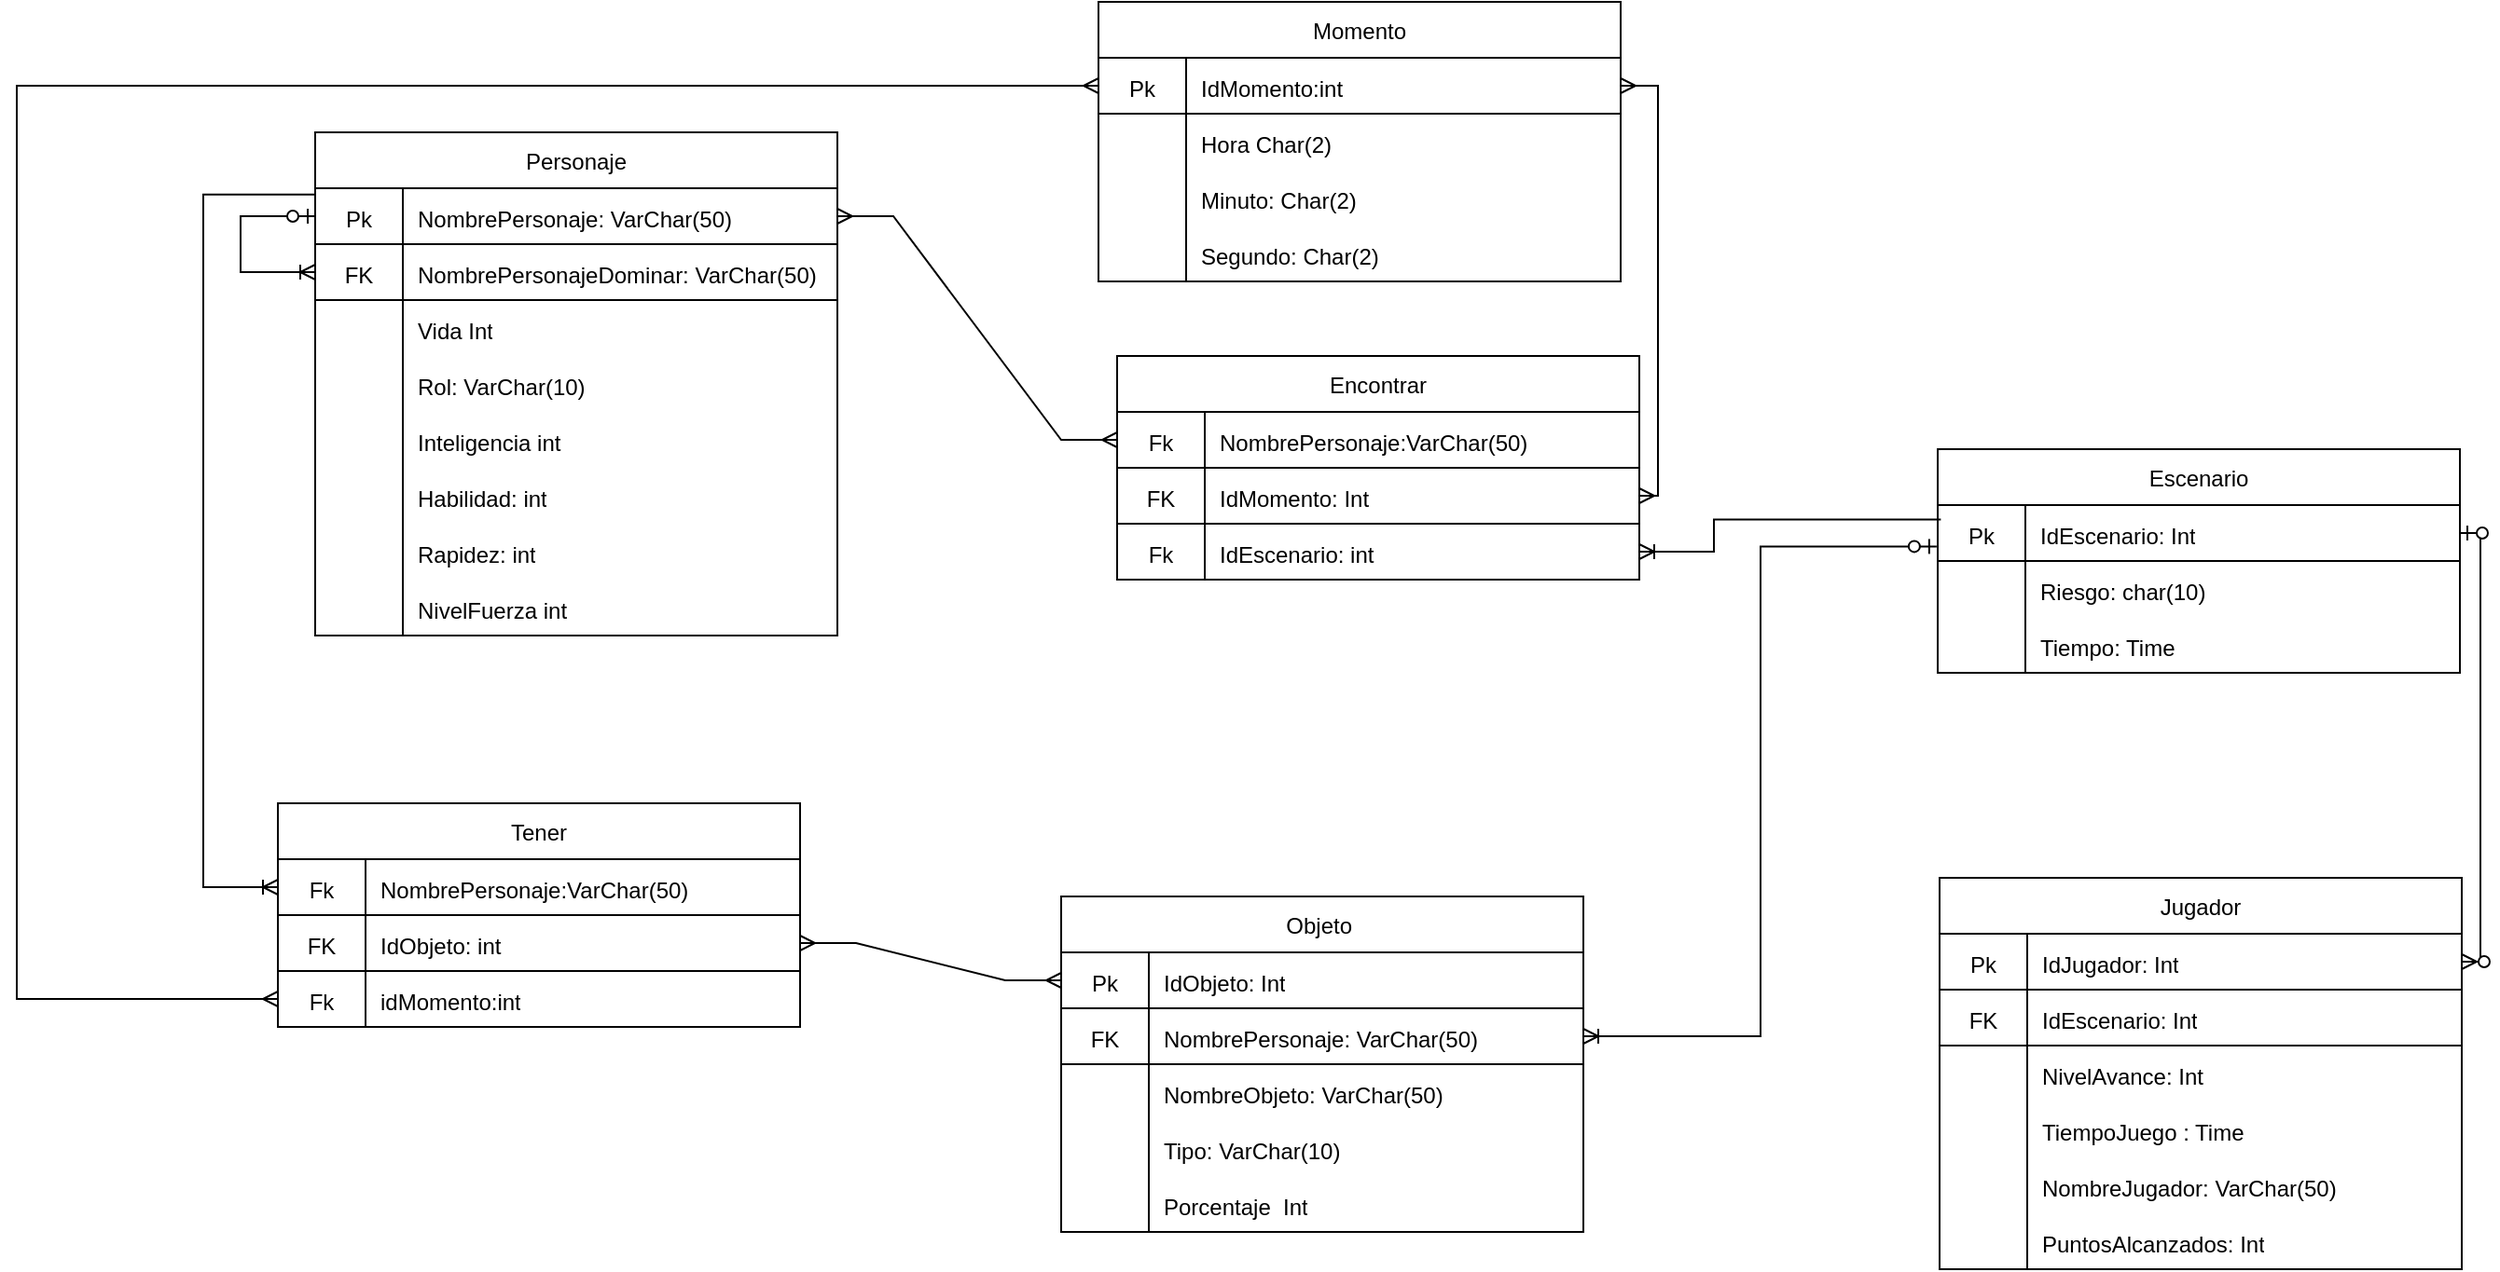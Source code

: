 <mxfile version="26.1.3">
  <diagram id="C5RBs43oDa-KdzZeNtuy" name="Page-1">
    <mxGraphModel grid="1" page="1" gridSize="10" guides="1" tooltips="1" connect="1" arrows="1" fold="1" pageScale="1" pageWidth="827" pageHeight="1169" math="0" shadow="0">
      <root>
        <mxCell id="WIyWlLk6GJQsqaUBKTNV-0" />
        <mxCell id="WIyWlLk6GJQsqaUBKTNV-1" parent="WIyWlLk6GJQsqaUBKTNV-0" />
        <mxCell id="-O74YRh2jrMw9YTMgt33-3" value="Personaje" style="shape=table;startSize=30;container=1;collapsible=0;childLayout=tableLayout;fixedRows=1;rowLines=0;fontStyle=0;strokeColor=default;fontSize=12;" vertex="1" parent="WIyWlLk6GJQsqaUBKTNV-1">
          <mxGeometry x="50" y="10" width="280" height="270" as="geometry" />
        </mxCell>
        <mxCell id="-O74YRh2jrMw9YTMgt33-4" value="" style="shape=tableRow;horizontal=0;startSize=0;swimlaneHead=0;swimlaneBody=0;top=0;left=0;bottom=0;right=0;collapsible=0;dropTarget=0;fillColor=none;points=[[0,0.5],[1,0.5]];portConstraint=eastwest;strokeColor=inherit;fontSize=16;" vertex="1" parent="-O74YRh2jrMw9YTMgt33-3">
          <mxGeometry y="30" width="280" height="30" as="geometry" />
        </mxCell>
        <mxCell id="-O74YRh2jrMw9YTMgt33-5" value="&lt;font style=&quot;font-size: 12px;&quot;&gt;Pk&lt;/font&gt;" style="shape=partialRectangle;html=1;whiteSpace=wrap;connectable=0;fillColor=none;top=0;left=0;bottom=1;right=0;overflow=hidden;pointerEvents=1;strokeColor=inherit;fontSize=16;" vertex="1" parent="-O74YRh2jrMw9YTMgt33-4">
          <mxGeometry width="47" height="30" as="geometry">
            <mxRectangle width="47" height="30" as="alternateBounds" />
          </mxGeometry>
        </mxCell>
        <mxCell id="-O74YRh2jrMw9YTMgt33-6" value="&lt;font style=&quot;font-size: 12px;&quot;&gt;NombrePersonaje: VarChar(50)&lt;/font&gt;" style="shape=partialRectangle;html=1;whiteSpace=wrap;connectable=0;fillColor=none;top=0;left=0;bottom=1;right=0;align=left;spacingLeft=6;overflow=hidden;strokeColor=inherit;fontSize=16;" vertex="1" parent="-O74YRh2jrMw9YTMgt33-4">
          <mxGeometry x="47" width="233" height="30" as="geometry">
            <mxRectangle width="233" height="30" as="alternateBounds" />
          </mxGeometry>
        </mxCell>
        <mxCell id="-O74YRh2jrMw9YTMgt33-31" style="shape=tableRow;horizontal=0;startSize=0;swimlaneHead=0;swimlaneBody=0;top=0;left=0;bottom=0;right=0;collapsible=0;dropTarget=0;fillColor=none;points=[[0,0.5],[1,0.5]];portConstraint=eastwest;strokeColor=inherit;fontSize=16;" vertex="1" parent="-O74YRh2jrMw9YTMgt33-3">
          <mxGeometry y="60" width="280" height="30" as="geometry" />
        </mxCell>
        <mxCell id="-O74YRh2jrMw9YTMgt33-32" value="&lt;div style=&quot;text-align: left;&quot;&gt;&lt;span style=&quot;background-color: transparent; font-size: 12px;&quot;&gt;FK&lt;/span&gt;&lt;/div&gt;" style="shape=partialRectangle;html=1;whiteSpace=wrap;connectable=0;fillColor=none;top=0;left=0;bottom=1;right=0;overflow=hidden;pointerEvents=1;strokeColor=inherit;fontSize=16;" vertex="1" parent="-O74YRh2jrMw9YTMgt33-31">
          <mxGeometry width="47" height="30" as="geometry">
            <mxRectangle width="47" height="30" as="alternateBounds" />
          </mxGeometry>
        </mxCell>
        <mxCell id="-O74YRh2jrMw9YTMgt33-33" value="&lt;span style=&quot;font-size: 12px;&quot;&gt;NombrePersonajeDominar: VarChar(50)&lt;/span&gt;" style="shape=partialRectangle;html=1;whiteSpace=wrap;connectable=0;fillColor=none;top=0;left=0;bottom=1;right=0;align=left;spacingLeft=6;overflow=hidden;strokeColor=inherit;fontSize=16;" vertex="1" parent="-O74YRh2jrMw9YTMgt33-31">
          <mxGeometry x="47" width="233" height="30" as="geometry">
            <mxRectangle width="233" height="30" as="alternateBounds" />
          </mxGeometry>
        </mxCell>
        <mxCell id="-O74YRh2jrMw9YTMgt33-10" value="" style="shape=tableRow;horizontal=0;startSize=0;swimlaneHead=0;swimlaneBody=0;top=0;left=0;bottom=0;right=0;collapsible=0;dropTarget=0;fillColor=none;points=[[0,0.5],[1,0.5]];portConstraint=eastwest;strokeColor=inherit;fontSize=16;" vertex="1" parent="-O74YRh2jrMw9YTMgt33-3">
          <mxGeometry y="90" width="280" height="30" as="geometry" />
        </mxCell>
        <mxCell id="-O74YRh2jrMw9YTMgt33-11" value="" style="shape=partialRectangle;html=1;whiteSpace=wrap;connectable=0;fillColor=none;top=0;left=0;bottom=0;right=0;overflow=hidden;strokeColor=inherit;fontSize=16;" vertex="1" parent="-O74YRh2jrMw9YTMgt33-10">
          <mxGeometry width="47" height="30" as="geometry">
            <mxRectangle width="47" height="30" as="alternateBounds" />
          </mxGeometry>
        </mxCell>
        <mxCell id="-O74YRh2jrMw9YTMgt33-12" value="&lt;span style=&quot;font-size: 12px;&quot;&gt;Vida Int&lt;/span&gt;" style="shape=partialRectangle;html=1;whiteSpace=wrap;connectable=0;fillColor=none;top=0;left=0;bottom=0;right=0;align=left;spacingLeft=6;overflow=hidden;strokeColor=inherit;fontSize=16;" vertex="1" parent="-O74YRh2jrMw9YTMgt33-10">
          <mxGeometry x="47" width="233" height="30" as="geometry">
            <mxRectangle width="233" height="30" as="alternateBounds" />
          </mxGeometry>
        </mxCell>
        <mxCell id="-O74YRh2jrMw9YTMgt33-13" style="shape=tableRow;horizontal=0;startSize=0;swimlaneHead=0;swimlaneBody=0;top=0;left=0;bottom=0;right=0;collapsible=0;dropTarget=0;fillColor=none;points=[[0,0.5],[1,0.5]];portConstraint=eastwest;strokeColor=inherit;fontSize=16;" vertex="1" parent="-O74YRh2jrMw9YTMgt33-3">
          <mxGeometry y="120" width="280" height="30" as="geometry" />
        </mxCell>
        <mxCell id="-O74YRh2jrMw9YTMgt33-14" style="shape=partialRectangle;html=1;whiteSpace=wrap;connectable=0;fillColor=none;top=0;left=0;bottom=0;right=0;overflow=hidden;strokeColor=inherit;fontSize=16;" vertex="1" parent="-O74YRh2jrMw9YTMgt33-13">
          <mxGeometry width="47" height="30" as="geometry">
            <mxRectangle width="47" height="30" as="alternateBounds" />
          </mxGeometry>
        </mxCell>
        <mxCell id="-O74YRh2jrMw9YTMgt33-15" value="&lt;span style=&quot;font-size: 12px;&quot;&gt;Rol: VarChar(10)&lt;/span&gt;" style="shape=partialRectangle;html=1;whiteSpace=wrap;connectable=0;fillColor=none;top=0;left=0;bottom=0;right=0;align=left;spacingLeft=6;overflow=hidden;strokeColor=inherit;fontSize=16;" vertex="1" parent="-O74YRh2jrMw9YTMgt33-13">
          <mxGeometry x="47" width="233" height="30" as="geometry">
            <mxRectangle width="233" height="30" as="alternateBounds" />
          </mxGeometry>
        </mxCell>
        <mxCell id="-O74YRh2jrMw9YTMgt33-16" style="shape=tableRow;horizontal=0;startSize=0;swimlaneHead=0;swimlaneBody=0;top=0;left=0;bottom=0;right=0;collapsible=0;dropTarget=0;fillColor=none;points=[[0,0.5],[1,0.5]];portConstraint=eastwest;strokeColor=inherit;fontSize=16;" vertex="1" parent="-O74YRh2jrMw9YTMgt33-3">
          <mxGeometry y="150" width="280" height="30" as="geometry" />
        </mxCell>
        <mxCell id="-O74YRh2jrMw9YTMgt33-17" style="shape=partialRectangle;html=1;whiteSpace=wrap;connectable=0;fillColor=none;top=0;left=0;bottom=0;right=0;overflow=hidden;strokeColor=inherit;fontSize=16;" vertex="1" parent="-O74YRh2jrMw9YTMgt33-16">
          <mxGeometry width="47" height="30" as="geometry">
            <mxRectangle width="47" height="30" as="alternateBounds" />
          </mxGeometry>
        </mxCell>
        <mxCell id="-O74YRh2jrMw9YTMgt33-18" value="&lt;span style=&quot;font-size: 12px;&quot;&gt;Inteligencia int&lt;/span&gt;" style="shape=partialRectangle;html=1;whiteSpace=wrap;connectable=0;fillColor=none;top=0;left=0;bottom=0;right=0;align=left;spacingLeft=6;overflow=hidden;strokeColor=inherit;fontSize=16;" vertex="1" parent="-O74YRh2jrMw9YTMgt33-16">
          <mxGeometry x="47" width="233" height="30" as="geometry">
            <mxRectangle width="233" height="30" as="alternateBounds" />
          </mxGeometry>
        </mxCell>
        <mxCell id="-O74YRh2jrMw9YTMgt33-19" style="shape=tableRow;horizontal=0;startSize=0;swimlaneHead=0;swimlaneBody=0;top=0;left=0;bottom=0;right=0;collapsible=0;dropTarget=0;fillColor=none;points=[[0,0.5],[1,0.5]];portConstraint=eastwest;strokeColor=inherit;fontSize=16;" vertex="1" parent="-O74YRh2jrMw9YTMgt33-3">
          <mxGeometry y="180" width="280" height="30" as="geometry" />
        </mxCell>
        <mxCell id="-O74YRh2jrMw9YTMgt33-20" style="shape=partialRectangle;html=1;whiteSpace=wrap;connectable=0;fillColor=none;top=0;left=0;bottom=0;right=0;overflow=hidden;strokeColor=inherit;fontSize=16;" vertex="1" parent="-O74YRh2jrMw9YTMgt33-19">
          <mxGeometry width="47" height="30" as="geometry">
            <mxRectangle width="47" height="30" as="alternateBounds" />
          </mxGeometry>
        </mxCell>
        <mxCell id="-O74YRh2jrMw9YTMgt33-21" value="&lt;span style=&quot;font-size: 12px;&quot;&gt;Habilidad: int&lt;/span&gt;" style="shape=partialRectangle;html=1;whiteSpace=wrap;connectable=0;fillColor=none;top=0;left=0;bottom=0;right=0;align=left;spacingLeft=6;overflow=hidden;strokeColor=inherit;fontSize=16;" vertex="1" parent="-O74YRh2jrMw9YTMgt33-19">
          <mxGeometry x="47" width="233" height="30" as="geometry">
            <mxRectangle width="233" height="30" as="alternateBounds" />
          </mxGeometry>
        </mxCell>
        <mxCell id="-O74YRh2jrMw9YTMgt33-22" style="shape=tableRow;horizontal=0;startSize=0;swimlaneHead=0;swimlaneBody=0;top=0;left=0;bottom=0;right=0;collapsible=0;dropTarget=0;fillColor=none;points=[[0,0.5],[1,0.5]];portConstraint=eastwest;strokeColor=inherit;fontSize=16;" vertex="1" parent="-O74YRh2jrMw9YTMgt33-3">
          <mxGeometry y="210" width="280" height="30" as="geometry" />
        </mxCell>
        <mxCell id="-O74YRh2jrMw9YTMgt33-23" style="shape=partialRectangle;html=1;whiteSpace=wrap;connectable=0;fillColor=none;top=0;left=0;bottom=0;right=0;overflow=hidden;strokeColor=inherit;fontSize=16;" vertex="1" parent="-O74YRh2jrMw9YTMgt33-22">
          <mxGeometry width="47" height="30" as="geometry">
            <mxRectangle width="47" height="30" as="alternateBounds" />
          </mxGeometry>
        </mxCell>
        <mxCell id="-O74YRh2jrMw9YTMgt33-24" value="&lt;span style=&quot;font-size: 12px;&quot;&gt;Rapidez: int&lt;/span&gt;" style="shape=partialRectangle;html=1;whiteSpace=wrap;connectable=0;fillColor=none;top=0;left=0;bottom=0;right=0;align=left;spacingLeft=6;overflow=hidden;strokeColor=inherit;fontSize=16;" vertex="1" parent="-O74YRh2jrMw9YTMgt33-22">
          <mxGeometry x="47" width="233" height="30" as="geometry">
            <mxRectangle width="233" height="30" as="alternateBounds" />
          </mxGeometry>
        </mxCell>
        <mxCell id="-O74YRh2jrMw9YTMgt33-28" style="shape=tableRow;horizontal=0;startSize=0;swimlaneHead=0;swimlaneBody=0;top=0;left=0;bottom=0;right=0;collapsible=0;dropTarget=0;fillColor=none;points=[[0,0.5],[1,0.5]];portConstraint=eastwest;strokeColor=inherit;fontSize=16;" vertex="1" parent="-O74YRh2jrMw9YTMgt33-3">
          <mxGeometry y="240" width="280" height="30" as="geometry" />
        </mxCell>
        <mxCell id="-O74YRh2jrMw9YTMgt33-29" style="shape=partialRectangle;html=1;whiteSpace=wrap;connectable=0;fillColor=none;top=0;left=0;bottom=0;right=0;overflow=hidden;strokeColor=inherit;fontSize=16;" vertex="1" parent="-O74YRh2jrMw9YTMgt33-28">
          <mxGeometry width="47" height="30" as="geometry">
            <mxRectangle width="47" height="30" as="alternateBounds" />
          </mxGeometry>
        </mxCell>
        <mxCell id="-O74YRh2jrMw9YTMgt33-30" value="&lt;span style=&quot;font-size: 12px;&quot;&gt;NivelFuerza int&lt;/span&gt;" style="shape=partialRectangle;html=1;whiteSpace=wrap;connectable=0;fillColor=none;top=0;left=0;bottom=0;right=0;align=left;spacingLeft=6;overflow=hidden;strokeColor=inherit;fontSize=16;" vertex="1" parent="-O74YRh2jrMw9YTMgt33-28">
          <mxGeometry x="47" width="233" height="30" as="geometry">
            <mxRectangle width="233" height="30" as="alternateBounds" />
          </mxGeometry>
        </mxCell>
        <mxCell id="-O74YRh2jrMw9YTMgt33-136" value="" style="fontSize=12;html=1;endArrow=ERoneToMany;startArrow=ERzeroToOne;rounded=0;exitX=0;exitY=0.5;exitDx=0;exitDy=0;entryX=0;entryY=0.5;entryDx=0;entryDy=0;edgeStyle=orthogonalEdgeStyle;" edge="1" parent="-O74YRh2jrMw9YTMgt33-3" source="-O74YRh2jrMw9YTMgt33-4" target="-O74YRh2jrMw9YTMgt33-31">
          <mxGeometry width="100" height="100" relative="1" as="geometry">
            <mxPoint x="-180" y="170" as="sourcePoint" />
            <mxPoint x="-80" y="70" as="targetPoint" />
            <Array as="points">
              <mxPoint x="-40" y="45" />
              <mxPoint x="-40" y="75" />
            </Array>
          </mxGeometry>
        </mxCell>
        <mxCell id="-O74YRh2jrMw9YTMgt33-34" value="Objeto " style="shape=table;startSize=30;container=1;collapsible=0;childLayout=tableLayout;fixedRows=1;rowLines=0;fontStyle=0;strokeColor=default;fontSize=12;" vertex="1" parent="WIyWlLk6GJQsqaUBKTNV-1">
          <mxGeometry x="450" y="420" width="280" height="180" as="geometry" />
        </mxCell>
        <mxCell id="-O74YRh2jrMw9YTMgt33-35" value="" style="shape=tableRow;horizontal=0;startSize=0;swimlaneHead=0;swimlaneBody=0;top=0;left=0;bottom=0;right=0;collapsible=0;dropTarget=0;fillColor=none;points=[[0,0.5],[1,0.5]];portConstraint=eastwest;strokeColor=inherit;fontSize=16;" vertex="1" parent="-O74YRh2jrMw9YTMgt33-34">
          <mxGeometry y="30" width="280" height="30" as="geometry" />
        </mxCell>
        <mxCell id="-O74YRh2jrMw9YTMgt33-36" value="&lt;font style=&quot;font-size: 12px;&quot;&gt;Pk&lt;/font&gt;" style="shape=partialRectangle;html=1;whiteSpace=wrap;connectable=0;fillColor=none;top=0;left=0;bottom=1;right=0;overflow=hidden;pointerEvents=1;strokeColor=inherit;fontSize=16;" vertex="1" parent="-O74YRh2jrMw9YTMgt33-35">
          <mxGeometry width="47" height="30" as="geometry">
            <mxRectangle width="47" height="30" as="alternateBounds" />
          </mxGeometry>
        </mxCell>
        <mxCell id="-O74YRh2jrMw9YTMgt33-37" value="&lt;span style=&quot;font-size: 12px;&quot;&gt;IdObjeto: Int&lt;/span&gt;" style="shape=partialRectangle;html=1;whiteSpace=wrap;connectable=0;fillColor=none;top=0;left=0;bottom=1;right=0;align=left;spacingLeft=6;overflow=hidden;strokeColor=inherit;fontSize=16;" vertex="1" parent="-O74YRh2jrMw9YTMgt33-35">
          <mxGeometry x="47" width="233" height="30" as="geometry">
            <mxRectangle width="233" height="30" as="alternateBounds" />
          </mxGeometry>
        </mxCell>
        <mxCell id="-O74YRh2jrMw9YTMgt33-38" style="shape=tableRow;horizontal=0;startSize=0;swimlaneHead=0;swimlaneBody=0;top=0;left=0;bottom=0;right=0;collapsible=0;dropTarget=0;fillColor=none;points=[[0,0.5],[1,0.5]];portConstraint=eastwest;strokeColor=inherit;fontSize=16;" vertex="1" parent="-O74YRh2jrMw9YTMgt33-34">
          <mxGeometry y="60" width="280" height="30" as="geometry" />
        </mxCell>
        <mxCell id="-O74YRh2jrMw9YTMgt33-39" value="&lt;div style=&quot;text-align: left;&quot;&gt;&lt;span style=&quot;background-color: transparent; font-size: 12px;&quot;&gt;FK&lt;/span&gt;&lt;/div&gt;" style="shape=partialRectangle;html=1;whiteSpace=wrap;connectable=0;fillColor=none;top=0;left=0;bottom=1;right=0;overflow=hidden;pointerEvents=1;strokeColor=inherit;fontSize=16;" vertex="1" parent="-O74YRh2jrMw9YTMgt33-38">
          <mxGeometry width="47" height="30" as="geometry">
            <mxRectangle width="47" height="30" as="alternateBounds" />
          </mxGeometry>
        </mxCell>
        <mxCell id="-O74YRh2jrMw9YTMgt33-40" value="&lt;span style=&quot;font-size: 12px;&quot;&gt;NombrePersonaje: VarChar(50)&lt;/span&gt;" style="shape=partialRectangle;html=1;whiteSpace=wrap;connectable=0;fillColor=none;top=0;left=0;bottom=1;right=0;align=left;spacingLeft=6;overflow=hidden;strokeColor=inherit;fontSize=16;" vertex="1" parent="-O74YRh2jrMw9YTMgt33-38">
          <mxGeometry x="47" width="233" height="30" as="geometry">
            <mxRectangle width="233" height="30" as="alternateBounds" />
          </mxGeometry>
        </mxCell>
        <mxCell id="-O74YRh2jrMw9YTMgt33-41" value="" style="shape=tableRow;horizontal=0;startSize=0;swimlaneHead=0;swimlaneBody=0;top=0;left=0;bottom=0;right=0;collapsible=0;dropTarget=0;fillColor=none;points=[[0,0.5],[1,0.5]];portConstraint=eastwest;strokeColor=inherit;fontSize=16;" vertex="1" parent="-O74YRh2jrMw9YTMgt33-34">
          <mxGeometry y="90" width="280" height="30" as="geometry" />
        </mxCell>
        <mxCell id="-O74YRh2jrMw9YTMgt33-42" value="" style="shape=partialRectangle;html=1;whiteSpace=wrap;connectable=0;fillColor=none;top=0;left=0;bottom=0;right=0;overflow=hidden;strokeColor=inherit;fontSize=16;" vertex="1" parent="-O74YRh2jrMw9YTMgt33-41">
          <mxGeometry width="47" height="30" as="geometry">
            <mxRectangle width="47" height="30" as="alternateBounds" />
          </mxGeometry>
        </mxCell>
        <mxCell id="-O74YRh2jrMw9YTMgt33-43" value="&lt;span style=&quot;font-size: 12px;&quot;&gt;NombreObjeto: VarChar(50)&lt;/span&gt;" style="shape=partialRectangle;html=1;whiteSpace=wrap;connectable=0;fillColor=none;top=0;left=0;bottom=0;right=0;align=left;spacingLeft=6;overflow=hidden;strokeColor=inherit;fontSize=16;" vertex="1" parent="-O74YRh2jrMw9YTMgt33-41">
          <mxGeometry x="47" width="233" height="30" as="geometry">
            <mxRectangle width="233" height="30" as="alternateBounds" />
          </mxGeometry>
        </mxCell>
        <mxCell id="-O74YRh2jrMw9YTMgt33-44" style="shape=tableRow;horizontal=0;startSize=0;swimlaneHead=0;swimlaneBody=0;top=0;left=0;bottom=0;right=0;collapsible=0;dropTarget=0;fillColor=none;points=[[0,0.5],[1,0.5]];portConstraint=eastwest;strokeColor=inherit;fontSize=16;" vertex="1" parent="-O74YRh2jrMw9YTMgt33-34">
          <mxGeometry y="120" width="280" height="30" as="geometry" />
        </mxCell>
        <mxCell id="-O74YRh2jrMw9YTMgt33-45" style="shape=partialRectangle;html=1;whiteSpace=wrap;connectable=0;fillColor=none;top=0;left=0;bottom=0;right=0;overflow=hidden;strokeColor=inherit;fontSize=16;" vertex="1" parent="-O74YRh2jrMw9YTMgt33-44">
          <mxGeometry width="47" height="30" as="geometry">
            <mxRectangle width="47" height="30" as="alternateBounds" />
          </mxGeometry>
        </mxCell>
        <mxCell id="-O74YRh2jrMw9YTMgt33-46" value="&lt;span style=&quot;font-size: 12px;&quot;&gt;Tipo: VarChar(10)&lt;/span&gt;" style="shape=partialRectangle;html=1;whiteSpace=wrap;connectable=0;fillColor=none;top=0;left=0;bottom=0;right=0;align=left;spacingLeft=6;overflow=hidden;strokeColor=inherit;fontSize=16;" vertex="1" parent="-O74YRh2jrMw9YTMgt33-44">
          <mxGeometry x="47" width="233" height="30" as="geometry">
            <mxRectangle width="233" height="30" as="alternateBounds" />
          </mxGeometry>
        </mxCell>
        <mxCell id="-O74YRh2jrMw9YTMgt33-47" style="shape=tableRow;horizontal=0;startSize=0;swimlaneHead=0;swimlaneBody=0;top=0;left=0;bottom=0;right=0;collapsible=0;dropTarget=0;fillColor=none;points=[[0,0.5],[1,0.5]];portConstraint=eastwest;strokeColor=inherit;fontSize=16;" vertex="1" parent="-O74YRh2jrMw9YTMgt33-34">
          <mxGeometry y="150" width="280" height="30" as="geometry" />
        </mxCell>
        <mxCell id="-O74YRh2jrMw9YTMgt33-48" style="shape=partialRectangle;html=1;whiteSpace=wrap;connectable=0;fillColor=none;top=0;left=0;bottom=0;right=0;overflow=hidden;strokeColor=inherit;fontSize=16;" vertex="1" parent="-O74YRh2jrMw9YTMgt33-47">
          <mxGeometry width="47" height="30" as="geometry">
            <mxRectangle width="47" height="30" as="alternateBounds" />
          </mxGeometry>
        </mxCell>
        <mxCell id="-O74YRh2jrMw9YTMgt33-49" value="&lt;span style=&quot;font-size: 12px;&quot;&gt;Porcentaje&amp;nbsp; Int&lt;/span&gt;" style="shape=partialRectangle;html=1;whiteSpace=wrap;connectable=0;fillColor=none;top=0;left=0;bottom=0;right=0;align=left;spacingLeft=6;overflow=hidden;strokeColor=inherit;fontSize=16;" vertex="1" parent="-O74YRh2jrMw9YTMgt33-47">
          <mxGeometry x="47" width="233" height="30" as="geometry">
            <mxRectangle width="233" height="30" as="alternateBounds" />
          </mxGeometry>
        </mxCell>
        <mxCell id="-O74YRh2jrMw9YTMgt33-59" value="Escenario" style="shape=table;startSize=30;container=1;collapsible=0;childLayout=tableLayout;fixedRows=1;rowLines=0;fontStyle=0;strokeColor=default;fontSize=12;" vertex="1" parent="WIyWlLk6GJQsqaUBKTNV-1">
          <mxGeometry x="920" y="180" width="280" height="120" as="geometry" />
        </mxCell>
        <mxCell id="-O74YRh2jrMw9YTMgt33-60" value="" style="shape=tableRow;horizontal=0;startSize=0;swimlaneHead=0;swimlaneBody=0;top=0;left=0;bottom=0;right=0;collapsible=0;dropTarget=0;fillColor=none;points=[[0,0.5],[1,0.5]];portConstraint=eastwest;strokeColor=inherit;fontSize=16;" vertex="1" parent="-O74YRh2jrMw9YTMgt33-59">
          <mxGeometry y="30" width="280" height="30" as="geometry" />
        </mxCell>
        <mxCell id="-O74YRh2jrMw9YTMgt33-61" value="&lt;font style=&quot;font-size: 12px;&quot;&gt;Pk&lt;/font&gt;" style="shape=partialRectangle;html=1;whiteSpace=wrap;connectable=0;fillColor=none;top=0;left=0;bottom=1;right=0;overflow=hidden;pointerEvents=1;strokeColor=inherit;fontSize=16;" vertex="1" parent="-O74YRh2jrMw9YTMgt33-60">
          <mxGeometry width="47" height="30" as="geometry">
            <mxRectangle width="47" height="30" as="alternateBounds" />
          </mxGeometry>
        </mxCell>
        <mxCell id="-O74YRh2jrMw9YTMgt33-62" value="&lt;span style=&quot;font-size: 12px;&quot;&gt;IdEscenario: Int&lt;/span&gt;" style="shape=partialRectangle;html=1;whiteSpace=wrap;connectable=0;fillColor=none;top=0;left=0;bottom=1;right=0;align=left;spacingLeft=6;overflow=hidden;strokeColor=inherit;fontSize=16;" vertex="1" parent="-O74YRh2jrMw9YTMgt33-60">
          <mxGeometry x="47" width="233" height="30" as="geometry">
            <mxRectangle width="233" height="30" as="alternateBounds" />
          </mxGeometry>
        </mxCell>
        <mxCell id="-O74YRh2jrMw9YTMgt33-66" value="" style="shape=tableRow;horizontal=0;startSize=0;swimlaneHead=0;swimlaneBody=0;top=0;left=0;bottom=0;right=0;collapsible=0;dropTarget=0;fillColor=none;points=[[0,0.5],[1,0.5]];portConstraint=eastwest;strokeColor=inherit;fontSize=16;" vertex="1" parent="-O74YRh2jrMw9YTMgt33-59">
          <mxGeometry y="60" width="280" height="30" as="geometry" />
        </mxCell>
        <mxCell id="-O74YRh2jrMw9YTMgt33-67" value="" style="shape=partialRectangle;html=1;whiteSpace=wrap;connectable=0;fillColor=none;top=0;left=0;bottom=0;right=0;overflow=hidden;strokeColor=inherit;fontSize=16;" vertex="1" parent="-O74YRh2jrMw9YTMgt33-66">
          <mxGeometry width="47" height="30" as="geometry">
            <mxRectangle width="47" height="30" as="alternateBounds" />
          </mxGeometry>
        </mxCell>
        <mxCell id="-O74YRh2jrMw9YTMgt33-68" value="&lt;span style=&quot;font-size: 12px;&quot;&gt;Riesgo: char(10)&lt;/span&gt;" style="shape=partialRectangle;html=1;whiteSpace=wrap;connectable=0;fillColor=none;top=0;left=0;bottom=0;right=0;align=left;spacingLeft=6;overflow=hidden;strokeColor=inherit;fontSize=16;" vertex="1" parent="-O74YRh2jrMw9YTMgt33-66">
          <mxGeometry x="47" width="233" height="30" as="geometry">
            <mxRectangle width="233" height="30" as="alternateBounds" />
          </mxGeometry>
        </mxCell>
        <mxCell id="-O74YRh2jrMw9YTMgt33-69" style="shape=tableRow;horizontal=0;startSize=0;swimlaneHead=0;swimlaneBody=0;top=0;left=0;bottom=0;right=0;collapsible=0;dropTarget=0;fillColor=none;points=[[0,0.5],[1,0.5]];portConstraint=eastwest;strokeColor=inherit;fontSize=16;" vertex="1" parent="-O74YRh2jrMw9YTMgt33-59">
          <mxGeometry y="90" width="280" height="30" as="geometry" />
        </mxCell>
        <mxCell id="-O74YRh2jrMw9YTMgt33-70" style="shape=partialRectangle;html=1;whiteSpace=wrap;connectable=0;fillColor=none;top=0;left=0;bottom=0;right=0;overflow=hidden;strokeColor=inherit;fontSize=16;" vertex="1" parent="-O74YRh2jrMw9YTMgt33-69">
          <mxGeometry width="47" height="30" as="geometry">
            <mxRectangle width="47" height="30" as="alternateBounds" />
          </mxGeometry>
        </mxCell>
        <mxCell id="-O74YRh2jrMw9YTMgt33-71" value="&lt;span style=&quot;font-size: 12px;&quot;&gt;Tiempo: Time&lt;/span&gt;" style="shape=partialRectangle;html=1;whiteSpace=wrap;connectable=0;fillColor=none;top=0;left=0;bottom=0;right=0;align=left;spacingLeft=6;overflow=hidden;strokeColor=inherit;fontSize=16;" vertex="1" parent="-O74YRh2jrMw9YTMgt33-69">
          <mxGeometry x="47" width="233" height="30" as="geometry">
            <mxRectangle width="233" height="30" as="alternateBounds" />
          </mxGeometry>
        </mxCell>
        <mxCell id="-O74YRh2jrMw9YTMgt33-75" value="Jugador" style="shape=table;startSize=30;container=1;collapsible=0;childLayout=tableLayout;fixedRows=1;rowLines=0;fontStyle=0;strokeColor=default;fontSize=12;" vertex="1" parent="WIyWlLk6GJQsqaUBKTNV-1">
          <mxGeometry x="921" y="410" width="280" height="210" as="geometry" />
        </mxCell>
        <mxCell id="-O74YRh2jrMw9YTMgt33-76" value="" style="shape=tableRow;horizontal=0;startSize=0;swimlaneHead=0;swimlaneBody=0;top=0;left=0;bottom=0;right=0;collapsible=0;dropTarget=0;fillColor=none;points=[[0,0.5],[1,0.5]];portConstraint=eastwest;strokeColor=inherit;fontSize=16;" vertex="1" parent="-O74YRh2jrMw9YTMgt33-75">
          <mxGeometry y="30" width="280" height="30" as="geometry" />
        </mxCell>
        <mxCell id="-O74YRh2jrMw9YTMgt33-77" value="&lt;font style=&quot;font-size: 12px;&quot;&gt;Pk&lt;/font&gt;" style="shape=partialRectangle;html=1;whiteSpace=wrap;connectable=0;fillColor=none;top=0;left=0;bottom=1;right=0;overflow=hidden;pointerEvents=1;strokeColor=inherit;fontSize=16;" vertex="1" parent="-O74YRh2jrMw9YTMgt33-76">
          <mxGeometry width="47" height="30" as="geometry">
            <mxRectangle width="47" height="30" as="alternateBounds" />
          </mxGeometry>
        </mxCell>
        <mxCell id="-O74YRh2jrMw9YTMgt33-78" value="&lt;font style=&quot;font-size: 12px;&quot;&gt;IdJugador: Int&lt;/font&gt;" style="shape=partialRectangle;html=1;whiteSpace=wrap;connectable=0;fillColor=none;top=0;left=0;bottom=1;right=0;align=left;spacingLeft=6;overflow=hidden;strokeColor=inherit;fontSize=16;" vertex="1" parent="-O74YRh2jrMw9YTMgt33-76">
          <mxGeometry x="47" width="233" height="30" as="geometry">
            <mxRectangle width="233" height="30" as="alternateBounds" />
          </mxGeometry>
        </mxCell>
        <mxCell id="-O74YRh2jrMw9YTMgt33-79" style="shape=tableRow;horizontal=0;startSize=0;swimlaneHead=0;swimlaneBody=0;top=0;left=0;bottom=0;right=0;collapsible=0;dropTarget=0;fillColor=none;points=[[0,0.5],[1,0.5]];portConstraint=eastwest;strokeColor=inherit;fontSize=16;" vertex="1" parent="-O74YRh2jrMw9YTMgt33-75">
          <mxGeometry y="60" width="280" height="30" as="geometry" />
        </mxCell>
        <mxCell id="-O74YRh2jrMw9YTMgt33-80" value="&lt;div style=&quot;text-align: left;&quot;&gt;&lt;span style=&quot;background-color: transparent; font-size: 12px;&quot;&gt;FK&lt;/span&gt;&lt;/div&gt;" style="shape=partialRectangle;html=1;whiteSpace=wrap;connectable=0;fillColor=none;top=0;left=0;bottom=1;right=0;overflow=hidden;pointerEvents=1;strokeColor=inherit;fontSize=16;" vertex="1" parent="-O74YRh2jrMw9YTMgt33-79">
          <mxGeometry width="47" height="30" as="geometry">
            <mxRectangle width="47" height="30" as="alternateBounds" />
          </mxGeometry>
        </mxCell>
        <mxCell id="-O74YRh2jrMw9YTMgt33-81" value="&lt;span style=&quot;font-size: 12px;&quot;&gt;IdEscenario: Int&lt;/span&gt;" style="shape=partialRectangle;html=1;whiteSpace=wrap;connectable=0;fillColor=none;top=0;left=0;bottom=1;right=0;align=left;spacingLeft=6;overflow=hidden;strokeColor=inherit;fontSize=16;" vertex="1" parent="-O74YRh2jrMw9YTMgt33-79">
          <mxGeometry x="47" width="233" height="30" as="geometry">
            <mxRectangle width="233" height="30" as="alternateBounds" />
          </mxGeometry>
        </mxCell>
        <mxCell id="-O74YRh2jrMw9YTMgt33-82" value="" style="shape=tableRow;horizontal=0;startSize=0;swimlaneHead=0;swimlaneBody=0;top=0;left=0;bottom=0;right=0;collapsible=0;dropTarget=0;fillColor=none;points=[[0,0.5],[1,0.5]];portConstraint=eastwest;strokeColor=inherit;fontSize=16;" vertex="1" parent="-O74YRh2jrMw9YTMgt33-75">
          <mxGeometry y="90" width="280" height="30" as="geometry" />
        </mxCell>
        <mxCell id="-O74YRh2jrMw9YTMgt33-83" value="" style="shape=partialRectangle;html=1;whiteSpace=wrap;connectable=0;fillColor=none;top=0;left=0;bottom=0;right=0;overflow=hidden;strokeColor=inherit;fontSize=16;" vertex="1" parent="-O74YRh2jrMw9YTMgt33-82">
          <mxGeometry width="47" height="30" as="geometry">
            <mxRectangle width="47" height="30" as="alternateBounds" />
          </mxGeometry>
        </mxCell>
        <mxCell id="-O74YRh2jrMw9YTMgt33-84" value="&lt;span style=&quot;font-size: 12px;&quot;&gt;NivelAvance: Int&lt;/span&gt;" style="shape=partialRectangle;html=1;whiteSpace=wrap;connectable=0;fillColor=none;top=0;left=0;bottom=0;right=0;align=left;spacingLeft=6;overflow=hidden;strokeColor=inherit;fontSize=16;" vertex="1" parent="-O74YRh2jrMw9YTMgt33-82">
          <mxGeometry x="47" width="233" height="30" as="geometry">
            <mxRectangle width="233" height="30" as="alternateBounds" />
          </mxGeometry>
        </mxCell>
        <mxCell id="-O74YRh2jrMw9YTMgt33-85" style="shape=tableRow;horizontal=0;startSize=0;swimlaneHead=0;swimlaneBody=0;top=0;left=0;bottom=0;right=0;collapsible=0;dropTarget=0;fillColor=none;points=[[0,0.5],[1,0.5]];portConstraint=eastwest;strokeColor=inherit;fontSize=16;" vertex="1" parent="-O74YRh2jrMw9YTMgt33-75">
          <mxGeometry y="120" width="280" height="30" as="geometry" />
        </mxCell>
        <mxCell id="-O74YRh2jrMw9YTMgt33-86" style="shape=partialRectangle;html=1;whiteSpace=wrap;connectable=0;fillColor=none;top=0;left=0;bottom=0;right=0;overflow=hidden;strokeColor=inherit;fontSize=16;" vertex="1" parent="-O74YRh2jrMw9YTMgt33-85">
          <mxGeometry width="47" height="30" as="geometry">
            <mxRectangle width="47" height="30" as="alternateBounds" />
          </mxGeometry>
        </mxCell>
        <mxCell id="-O74YRh2jrMw9YTMgt33-87" value="&lt;span style=&quot;font-size: 12px;&quot;&gt;TiempoJuego : Time&lt;/span&gt;" style="shape=partialRectangle;html=1;whiteSpace=wrap;connectable=0;fillColor=none;top=0;left=0;bottom=0;right=0;align=left;spacingLeft=6;overflow=hidden;strokeColor=inherit;fontSize=16;" vertex="1" parent="-O74YRh2jrMw9YTMgt33-85">
          <mxGeometry x="47" width="233" height="30" as="geometry">
            <mxRectangle width="233" height="30" as="alternateBounds" />
          </mxGeometry>
        </mxCell>
        <mxCell id="-O74YRh2jrMw9YTMgt33-88" style="shape=tableRow;horizontal=0;startSize=0;swimlaneHead=0;swimlaneBody=0;top=0;left=0;bottom=0;right=0;collapsible=0;dropTarget=0;fillColor=none;points=[[0,0.5],[1,0.5]];portConstraint=eastwest;strokeColor=inherit;fontSize=16;" vertex="1" parent="-O74YRh2jrMw9YTMgt33-75">
          <mxGeometry y="150" width="280" height="30" as="geometry" />
        </mxCell>
        <mxCell id="-O74YRh2jrMw9YTMgt33-89" style="shape=partialRectangle;html=1;whiteSpace=wrap;connectable=0;fillColor=none;top=0;left=0;bottom=0;right=0;overflow=hidden;strokeColor=inherit;fontSize=16;" vertex="1" parent="-O74YRh2jrMw9YTMgt33-88">
          <mxGeometry width="47" height="30" as="geometry">
            <mxRectangle width="47" height="30" as="alternateBounds" />
          </mxGeometry>
        </mxCell>
        <mxCell id="-O74YRh2jrMw9YTMgt33-90" value="&lt;span style=&quot;font-size: 12px;&quot;&gt;NombreJugador: VarChar(50)&lt;/span&gt;" style="shape=partialRectangle;html=1;whiteSpace=wrap;connectable=0;fillColor=none;top=0;left=0;bottom=0;right=0;align=left;spacingLeft=6;overflow=hidden;strokeColor=inherit;fontSize=16;" vertex="1" parent="-O74YRh2jrMw9YTMgt33-88">
          <mxGeometry x="47" width="233" height="30" as="geometry">
            <mxRectangle width="233" height="30" as="alternateBounds" />
          </mxGeometry>
        </mxCell>
        <mxCell id="-O74YRh2jrMw9YTMgt33-91" style="shape=tableRow;horizontal=0;startSize=0;swimlaneHead=0;swimlaneBody=0;top=0;left=0;bottom=0;right=0;collapsible=0;dropTarget=0;fillColor=none;points=[[0,0.5],[1,0.5]];portConstraint=eastwest;strokeColor=inherit;fontSize=16;" vertex="1" parent="-O74YRh2jrMw9YTMgt33-75">
          <mxGeometry y="180" width="280" height="30" as="geometry" />
        </mxCell>
        <mxCell id="-O74YRh2jrMw9YTMgt33-92" style="shape=partialRectangle;html=1;whiteSpace=wrap;connectable=0;fillColor=none;top=0;left=0;bottom=0;right=0;overflow=hidden;strokeColor=inherit;fontSize=16;" vertex="1" parent="-O74YRh2jrMw9YTMgt33-91">
          <mxGeometry width="47" height="30" as="geometry">
            <mxRectangle width="47" height="30" as="alternateBounds" />
          </mxGeometry>
        </mxCell>
        <mxCell id="-O74YRh2jrMw9YTMgt33-93" value="&lt;span style=&quot;font-size: 12px;&quot;&gt;PuntosAlcanzados: Int&lt;/span&gt;" style="shape=partialRectangle;html=1;whiteSpace=wrap;connectable=0;fillColor=none;top=0;left=0;bottom=0;right=0;align=left;spacingLeft=6;overflow=hidden;strokeColor=inherit;fontSize=16;" vertex="1" parent="-O74YRh2jrMw9YTMgt33-91">
          <mxGeometry x="47" width="233" height="30" as="geometry">
            <mxRectangle width="233" height="30" as="alternateBounds" />
          </mxGeometry>
        </mxCell>
        <mxCell id="-O74YRh2jrMw9YTMgt33-100" value="Encontrar" style="shape=table;startSize=30;container=1;collapsible=0;childLayout=tableLayout;fixedRows=1;rowLines=0;fontStyle=0;strokeColor=default;fontSize=12;" vertex="1" parent="WIyWlLk6GJQsqaUBKTNV-1">
          <mxGeometry x="480" y="130" width="280" height="120" as="geometry" />
        </mxCell>
        <mxCell id="-O74YRh2jrMw9YTMgt33-101" value="" style="shape=tableRow;horizontal=0;startSize=0;swimlaneHead=0;swimlaneBody=0;top=0;left=0;bottom=0;right=0;collapsible=0;dropTarget=0;fillColor=none;points=[[0,0.5],[1,0.5]];portConstraint=eastwest;strokeColor=inherit;fontSize=16;" vertex="1" parent="-O74YRh2jrMw9YTMgt33-100">
          <mxGeometry y="30" width="280" height="30" as="geometry" />
        </mxCell>
        <mxCell id="-O74YRh2jrMw9YTMgt33-102" value="&lt;span style=&quot;font-size: 12px;&quot;&gt;Fk&lt;/span&gt;" style="shape=partialRectangle;html=1;whiteSpace=wrap;connectable=0;fillColor=none;top=0;left=0;bottom=1;right=0;overflow=hidden;pointerEvents=1;strokeColor=inherit;fontSize=16;" vertex="1" parent="-O74YRh2jrMw9YTMgt33-101">
          <mxGeometry width="47" height="30" as="geometry">
            <mxRectangle width="47" height="30" as="alternateBounds" />
          </mxGeometry>
        </mxCell>
        <mxCell id="-O74YRh2jrMw9YTMgt33-103" value="&lt;span style=&quot;font-size: 12px;&quot;&gt;NombrePersonaje:VarChar(50)&lt;/span&gt;" style="shape=partialRectangle;html=1;whiteSpace=wrap;connectable=0;fillColor=none;top=0;left=0;bottom=1;right=0;align=left;spacingLeft=6;overflow=hidden;strokeColor=inherit;fontSize=16;" vertex="1" parent="-O74YRh2jrMw9YTMgt33-101">
          <mxGeometry x="47" width="233" height="30" as="geometry">
            <mxRectangle width="233" height="30" as="alternateBounds" />
          </mxGeometry>
        </mxCell>
        <mxCell id="-O74YRh2jrMw9YTMgt33-104" style="shape=tableRow;horizontal=0;startSize=0;swimlaneHead=0;swimlaneBody=0;top=0;left=0;bottom=0;right=0;collapsible=0;dropTarget=0;fillColor=none;points=[[0,0.5],[1,0.5]];portConstraint=eastwest;strokeColor=inherit;fontSize=16;" vertex="1" parent="-O74YRh2jrMw9YTMgt33-100">
          <mxGeometry y="60" width="280" height="30" as="geometry" />
        </mxCell>
        <mxCell id="-O74YRh2jrMw9YTMgt33-105" value="&lt;div style=&quot;text-align: left;&quot;&gt;&lt;span style=&quot;background-color: transparent; font-size: 12px;&quot;&gt;FK&lt;/span&gt;&lt;/div&gt;" style="shape=partialRectangle;html=1;whiteSpace=wrap;connectable=0;fillColor=none;top=0;left=0;bottom=1;right=0;overflow=hidden;pointerEvents=1;strokeColor=inherit;fontSize=16;" vertex="1" parent="-O74YRh2jrMw9YTMgt33-104">
          <mxGeometry width="47" height="30" as="geometry">
            <mxRectangle width="47" height="30" as="alternateBounds" />
          </mxGeometry>
        </mxCell>
        <mxCell id="-O74YRh2jrMw9YTMgt33-106" value="&lt;span style=&quot;font-size: 12px;&quot;&gt;IdMomento: Int&lt;/span&gt;" style="shape=partialRectangle;html=1;whiteSpace=wrap;connectable=0;fillColor=none;top=0;left=0;bottom=1;right=0;align=left;spacingLeft=6;overflow=hidden;strokeColor=inherit;fontSize=16;" vertex="1" parent="-O74YRh2jrMw9YTMgt33-104">
          <mxGeometry x="47" width="233" height="30" as="geometry">
            <mxRectangle width="233" height="30" as="alternateBounds" />
          </mxGeometry>
        </mxCell>
        <mxCell id="-O74YRh2jrMw9YTMgt33-122" style="shape=tableRow;horizontal=0;startSize=0;swimlaneHead=0;swimlaneBody=0;top=0;left=0;bottom=0;right=0;collapsible=0;dropTarget=0;fillColor=none;points=[[0,0.5],[1,0.5]];portConstraint=eastwest;strokeColor=inherit;fontSize=16;" vertex="1" parent="-O74YRh2jrMw9YTMgt33-100">
          <mxGeometry y="90" width="280" height="30" as="geometry" />
        </mxCell>
        <mxCell id="-O74YRh2jrMw9YTMgt33-123" value="&lt;span style=&quot;font-size: 12px;&quot;&gt;Fk&lt;/span&gt;" style="shape=partialRectangle;html=1;whiteSpace=wrap;connectable=0;fillColor=none;top=0;left=0;bottom=1;right=0;overflow=hidden;pointerEvents=1;strokeColor=inherit;fontSize=16;" vertex="1" parent="-O74YRh2jrMw9YTMgt33-122">
          <mxGeometry width="47" height="30" as="geometry">
            <mxRectangle width="47" height="30" as="alternateBounds" />
          </mxGeometry>
        </mxCell>
        <mxCell id="-O74YRh2jrMw9YTMgt33-124" value="&lt;div style=&quot;text-align: center;&quot;&gt;&lt;span style=&quot;font-size: 12px;&quot;&gt;IdEscenario: int&lt;/span&gt;&lt;/div&gt;" style="shape=partialRectangle;html=1;whiteSpace=wrap;connectable=0;fillColor=none;top=0;left=0;bottom=1;right=0;align=left;spacingLeft=6;overflow=hidden;strokeColor=inherit;fontSize=16;" vertex="1" parent="-O74YRh2jrMw9YTMgt33-122">
          <mxGeometry x="47" width="233" height="30" as="geometry">
            <mxRectangle width="233" height="30" as="alternateBounds" />
          </mxGeometry>
        </mxCell>
        <mxCell id="-O74YRh2jrMw9YTMgt33-126" value="Tener" style="shape=table;startSize=30;container=1;collapsible=0;childLayout=tableLayout;fixedRows=1;rowLines=0;fontStyle=0;strokeColor=default;fontSize=12;" vertex="1" parent="WIyWlLk6GJQsqaUBKTNV-1">
          <mxGeometry x="30" y="370" width="280" height="120" as="geometry" />
        </mxCell>
        <mxCell id="-O74YRh2jrMw9YTMgt33-127" value="" style="shape=tableRow;horizontal=0;startSize=0;swimlaneHead=0;swimlaneBody=0;top=0;left=0;bottom=0;right=0;collapsible=0;dropTarget=0;fillColor=none;points=[[0,0.5],[1,0.5]];portConstraint=eastwest;strokeColor=inherit;fontSize=16;" vertex="1" parent="-O74YRh2jrMw9YTMgt33-126">
          <mxGeometry y="30" width="280" height="30" as="geometry" />
        </mxCell>
        <mxCell id="-O74YRh2jrMw9YTMgt33-128" value="&lt;span style=&quot;font-size: 12px;&quot;&gt;Fk&lt;/span&gt;" style="shape=partialRectangle;html=1;whiteSpace=wrap;connectable=0;fillColor=none;top=0;left=0;bottom=1;right=0;overflow=hidden;pointerEvents=1;strokeColor=inherit;fontSize=16;" vertex="1" parent="-O74YRh2jrMw9YTMgt33-127">
          <mxGeometry width="47" height="30" as="geometry">
            <mxRectangle width="47" height="30" as="alternateBounds" />
          </mxGeometry>
        </mxCell>
        <mxCell id="-O74YRh2jrMw9YTMgt33-129" value="&lt;span style=&quot;font-size: 12px;&quot;&gt;NombrePersonaje:VarChar(50)&lt;/span&gt;" style="shape=partialRectangle;html=1;whiteSpace=wrap;connectable=0;fillColor=none;top=0;left=0;bottom=1;right=0;align=left;spacingLeft=6;overflow=hidden;strokeColor=inherit;fontSize=16;" vertex="1" parent="-O74YRh2jrMw9YTMgt33-127">
          <mxGeometry x="47" width="233" height="30" as="geometry">
            <mxRectangle width="233" height="30" as="alternateBounds" />
          </mxGeometry>
        </mxCell>
        <mxCell id="-O74YRh2jrMw9YTMgt33-130" style="shape=tableRow;horizontal=0;startSize=0;swimlaneHead=0;swimlaneBody=0;top=0;left=0;bottom=0;right=0;collapsible=0;dropTarget=0;fillColor=none;points=[[0,0.5],[1,0.5]];portConstraint=eastwest;strokeColor=inherit;fontSize=16;" vertex="1" parent="-O74YRh2jrMw9YTMgt33-126">
          <mxGeometry y="60" width="280" height="30" as="geometry" />
        </mxCell>
        <mxCell id="-O74YRh2jrMw9YTMgt33-131" value="&lt;div style=&quot;text-align: left;&quot;&gt;&lt;span style=&quot;background-color: transparent; font-size: 12px;&quot;&gt;FK&lt;/span&gt;&lt;/div&gt;" style="shape=partialRectangle;html=1;whiteSpace=wrap;connectable=0;fillColor=none;top=0;left=0;bottom=1;right=0;overflow=hidden;pointerEvents=1;strokeColor=inherit;fontSize=16;" vertex="1" parent="-O74YRh2jrMw9YTMgt33-130">
          <mxGeometry width="47" height="30" as="geometry">
            <mxRectangle width="47" height="30" as="alternateBounds" />
          </mxGeometry>
        </mxCell>
        <mxCell id="-O74YRh2jrMw9YTMgt33-132" value="&lt;span style=&quot;font-size: 12px;&quot;&gt;IdObjeto: int&lt;/span&gt;" style="shape=partialRectangle;html=1;whiteSpace=wrap;connectable=0;fillColor=none;top=0;left=0;bottom=1;right=0;align=left;spacingLeft=6;overflow=hidden;strokeColor=inherit;fontSize=16;" vertex="1" parent="-O74YRh2jrMw9YTMgt33-130">
          <mxGeometry x="47" width="233" height="30" as="geometry">
            <mxRectangle width="233" height="30" as="alternateBounds" />
          </mxGeometry>
        </mxCell>
        <mxCell id="-O74YRh2jrMw9YTMgt33-133" style="shape=tableRow;horizontal=0;startSize=0;swimlaneHead=0;swimlaneBody=0;top=0;left=0;bottom=0;right=0;collapsible=0;dropTarget=0;fillColor=none;points=[[0,0.5],[1,0.5]];portConstraint=eastwest;strokeColor=inherit;fontSize=16;" vertex="1" parent="-O74YRh2jrMw9YTMgt33-126">
          <mxGeometry y="90" width="280" height="30" as="geometry" />
        </mxCell>
        <mxCell id="-O74YRh2jrMw9YTMgt33-134" value="&lt;span style=&quot;font-size: 12px;&quot;&gt;Fk&lt;/span&gt;" style="shape=partialRectangle;html=1;whiteSpace=wrap;connectable=0;fillColor=none;top=0;left=0;bottom=1;right=0;overflow=hidden;pointerEvents=1;strokeColor=inherit;fontSize=16;" vertex="1" parent="-O74YRh2jrMw9YTMgt33-133">
          <mxGeometry width="47" height="30" as="geometry">
            <mxRectangle width="47" height="30" as="alternateBounds" />
          </mxGeometry>
        </mxCell>
        <mxCell id="-O74YRh2jrMw9YTMgt33-135" value="&lt;div style=&quot;text-align: center;&quot;&gt;&lt;span style=&quot;font-size: 12px;&quot;&gt;idMomento:int&lt;/span&gt;&lt;/div&gt;" style="shape=partialRectangle;html=1;whiteSpace=wrap;connectable=0;fillColor=none;top=0;left=0;bottom=1;right=0;align=left;spacingLeft=6;overflow=hidden;strokeColor=inherit;fontSize=16;" vertex="1" parent="-O74YRh2jrMw9YTMgt33-133">
          <mxGeometry x="47" width="233" height="30" as="geometry">
            <mxRectangle width="233" height="30" as="alternateBounds" />
          </mxGeometry>
        </mxCell>
        <mxCell id="-O74YRh2jrMw9YTMgt33-137" value="" style="edgeStyle=orthogonalEdgeStyle;fontSize=12;html=1;endArrow=ERoneToMany;rounded=0;exitX=-0.001;exitY=0.114;exitDx=0;exitDy=0;exitPerimeter=0;entryX=0;entryY=0.5;entryDx=0;entryDy=0;" edge="1" parent="WIyWlLk6GJQsqaUBKTNV-1" source="-O74YRh2jrMw9YTMgt33-4" target="-O74YRh2jrMw9YTMgt33-127">
          <mxGeometry width="100" height="100" relative="1" as="geometry">
            <mxPoint x="410" y="300" as="sourcePoint" />
            <mxPoint x="510" y="200" as="targetPoint" />
            <Array as="points">
              <mxPoint x="-10" y="43" />
              <mxPoint x="-10" y="415" />
            </Array>
          </mxGeometry>
        </mxCell>
        <mxCell id="-O74YRh2jrMw9YTMgt33-138" value="Momento" style="shape=table;startSize=30;container=1;collapsible=0;childLayout=tableLayout;fixedRows=1;rowLines=0;fontStyle=0;strokeColor=default;fontSize=12;" vertex="1" parent="WIyWlLk6GJQsqaUBKTNV-1">
          <mxGeometry x="470" y="-60" width="280" height="150" as="geometry" />
        </mxCell>
        <mxCell id="-O74YRh2jrMw9YTMgt33-139" value="" style="shape=tableRow;horizontal=0;startSize=0;swimlaneHead=0;swimlaneBody=0;top=0;left=0;bottom=0;right=0;collapsible=0;dropTarget=0;fillColor=none;points=[[0,0.5],[1,0.5]];portConstraint=eastwest;strokeColor=inherit;fontSize=16;" vertex="1" parent="-O74YRh2jrMw9YTMgt33-138">
          <mxGeometry y="30" width="280" height="30" as="geometry" />
        </mxCell>
        <mxCell id="-O74YRh2jrMw9YTMgt33-140" value="&lt;font style=&quot;font-size: 12px;&quot;&gt;Pk&lt;/font&gt;" style="shape=partialRectangle;html=1;whiteSpace=wrap;connectable=0;fillColor=none;top=0;left=0;bottom=1;right=0;overflow=hidden;pointerEvents=1;strokeColor=inherit;fontSize=16;" vertex="1" parent="-O74YRh2jrMw9YTMgt33-139">
          <mxGeometry width="47" height="30" as="geometry">
            <mxRectangle width="47" height="30" as="alternateBounds" />
          </mxGeometry>
        </mxCell>
        <mxCell id="-O74YRh2jrMw9YTMgt33-141" value="&lt;span style=&quot;font-size: 12px;&quot;&gt;IdMomento:int&lt;/span&gt;" style="shape=partialRectangle;html=1;whiteSpace=wrap;connectable=0;fillColor=none;top=0;left=0;bottom=1;right=0;align=left;spacingLeft=6;overflow=hidden;strokeColor=inherit;fontSize=16;" vertex="1" parent="-O74YRh2jrMw9YTMgt33-139">
          <mxGeometry x="47" width="233" height="30" as="geometry">
            <mxRectangle width="233" height="30" as="alternateBounds" />
          </mxGeometry>
        </mxCell>
        <mxCell id="-O74YRh2jrMw9YTMgt33-142" value="" style="shape=tableRow;horizontal=0;startSize=0;swimlaneHead=0;swimlaneBody=0;top=0;left=0;bottom=0;right=0;collapsible=0;dropTarget=0;fillColor=none;points=[[0,0.5],[1,0.5]];portConstraint=eastwest;strokeColor=inherit;fontSize=16;" vertex="1" parent="-O74YRh2jrMw9YTMgt33-138">
          <mxGeometry y="60" width="280" height="30" as="geometry" />
        </mxCell>
        <mxCell id="-O74YRh2jrMw9YTMgt33-143" value="" style="shape=partialRectangle;html=1;whiteSpace=wrap;connectable=0;fillColor=none;top=0;left=0;bottom=0;right=0;overflow=hidden;strokeColor=inherit;fontSize=16;" vertex="1" parent="-O74YRh2jrMw9YTMgt33-142">
          <mxGeometry width="47" height="30" as="geometry">
            <mxRectangle width="47" height="30" as="alternateBounds" />
          </mxGeometry>
        </mxCell>
        <mxCell id="-O74YRh2jrMw9YTMgt33-144" value="&lt;span style=&quot;font-size: 12px;&quot;&gt;Hora Char(2)&lt;/span&gt;" style="shape=partialRectangle;html=1;whiteSpace=wrap;connectable=0;fillColor=none;top=0;left=0;bottom=0;right=0;align=left;spacingLeft=6;overflow=hidden;strokeColor=inherit;fontSize=16;" vertex="1" parent="-O74YRh2jrMw9YTMgt33-142">
          <mxGeometry x="47" width="233" height="30" as="geometry">
            <mxRectangle width="233" height="30" as="alternateBounds" />
          </mxGeometry>
        </mxCell>
        <mxCell id="-O74YRh2jrMw9YTMgt33-145" style="shape=tableRow;horizontal=0;startSize=0;swimlaneHead=0;swimlaneBody=0;top=0;left=0;bottom=0;right=0;collapsible=0;dropTarget=0;fillColor=none;points=[[0,0.5],[1,0.5]];portConstraint=eastwest;strokeColor=inherit;fontSize=16;" vertex="1" parent="-O74YRh2jrMw9YTMgt33-138">
          <mxGeometry y="90" width="280" height="30" as="geometry" />
        </mxCell>
        <mxCell id="-O74YRh2jrMw9YTMgt33-146" style="shape=partialRectangle;html=1;whiteSpace=wrap;connectable=0;fillColor=none;top=0;left=0;bottom=0;right=0;overflow=hidden;strokeColor=inherit;fontSize=16;" vertex="1" parent="-O74YRh2jrMw9YTMgt33-145">
          <mxGeometry width="47" height="30" as="geometry">
            <mxRectangle width="47" height="30" as="alternateBounds" />
          </mxGeometry>
        </mxCell>
        <mxCell id="-O74YRh2jrMw9YTMgt33-147" value="&lt;span style=&quot;font-size: 12px;&quot;&gt;Minuto: Char(2)&lt;/span&gt;" style="shape=partialRectangle;html=1;whiteSpace=wrap;connectable=0;fillColor=none;top=0;left=0;bottom=0;right=0;align=left;spacingLeft=6;overflow=hidden;strokeColor=inherit;fontSize=16;" vertex="1" parent="-O74YRh2jrMw9YTMgt33-145">
          <mxGeometry x="47" width="233" height="30" as="geometry">
            <mxRectangle width="233" height="30" as="alternateBounds" />
          </mxGeometry>
        </mxCell>
        <mxCell id="-O74YRh2jrMw9YTMgt33-148" style="shape=tableRow;horizontal=0;startSize=0;swimlaneHead=0;swimlaneBody=0;top=0;left=0;bottom=0;right=0;collapsible=0;dropTarget=0;fillColor=none;points=[[0,0.5],[1,0.5]];portConstraint=eastwest;strokeColor=inherit;fontSize=16;" vertex="1" parent="-O74YRh2jrMw9YTMgt33-138">
          <mxGeometry y="120" width="280" height="30" as="geometry" />
        </mxCell>
        <mxCell id="-O74YRh2jrMw9YTMgt33-149" style="shape=partialRectangle;html=1;whiteSpace=wrap;connectable=0;fillColor=none;top=0;left=0;bottom=0;right=0;overflow=hidden;strokeColor=inherit;fontSize=16;" vertex="1" parent="-O74YRh2jrMw9YTMgt33-148">
          <mxGeometry width="47" height="30" as="geometry">
            <mxRectangle width="47" height="30" as="alternateBounds" />
          </mxGeometry>
        </mxCell>
        <mxCell id="-O74YRh2jrMw9YTMgt33-150" value="&lt;span style=&quot;font-size: 12px;&quot;&gt;Segundo: Char(2)&lt;/span&gt;" style="shape=partialRectangle;html=1;whiteSpace=wrap;connectable=0;fillColor=none;top=0;left=0;bottom=0;right=0;align=left;spacingLeft=6;overflow=hidden;strokeColor=inherit;fontSize=16;" vertex="1" parent="-O74YRh2jrMw9YTMgt33-148">
          <mxGeometry x="47" width="233" height="30" as="geometry">
            <mxRectangle width="233" height="30" as="alternateBounds" />
          </mxGeometry>
        </mxCell>
        <mxCell id="-O74YRh2jrMw9YTMgt33-151" value="" style="edgeStyle=elbowEdgeStyle;fontSize=12;html=1;endArrow=ERmany;startArrow=ERmany;rounded=0;entryX=0;entryY=0.5;entryDx=0;entryDy=0;exitX=0;exitY=0.5;exitDx=0;exitDy=0;" edge="1" parent="WIyWlLk6GJQsqaUBKTNV-1" source="-O74YRh2jrMw9YTMgt33-133" target="-O74YRh2jrMw9YTMgt33-139">
          <mxGeometry width="100" height="100" relative="1" as="geometry">
            <mxPoint x="-140" y="-20" as="sourcePoint" />
            <mxPoint x="480" y="220" as="targetPoint" />
            <Array as="points">
              <mxPoint x="-110" y="240" />
            </Array>
          </mxGeometry>
        </mxCell>
        <mxCell id="-O74YRh2jrMw9YTMgt33-153" value="" style="edgeStyle=entityRelationEdgeStyle;fontSize=12;html=1;endArrow=ERmany;startArrow=ERmany;rounded=0;exitX=1;exitY=0.5;exitDx=0;exitDy=0;entryX=0;entryY=0.5;entryDx=0;entryDy=0;" edge="1" parent="WIyWlLk6GJQsqaUBKTNV-1" source="-O74YRh2jrMw9YTMgt33-130" target="-O74YRh2jrMw9YTMgt33-35">
          <mxGeometry width="100" height="100" relative="1" as="geometry">
            <mxPoint x="250" y="420" as="sourcePoint" />
            <mxPoint x="370" y="530" as="targetPoint" />
          </mxGeometry>
        </mxCell>
        <mxCell id="-O74YRh2jrMw9YTMgt33-154" value="" style="fontSize=12;html=1;endArrow=ERoneToMany;startArrow=ERzeroToOne;rounded=0;entryX=1;entryY=0.5;entryDx=0;entryDy=0;exitX=-0.002;exitY=0.74;exitDx=0;exitDy=0;exitPerimeter=0;edgeStyle=orthogonalEdgeStyle;" edge="1" parent="WIyWlLk6GJQsqaUBKTNV-1" source="-O74YRh2jrMw9YTMgt33-60" target="-O74YRh2jrMw9YTMgt33-38">
          <mxGeometry width="100" height="100" relative="1" as="geometry">
            <mxPoint x="830" y="340" as="sourcePoint" />
            <mxPoint x="850" y="460" as="targetPoint" />
          </mxGeometry>
        </mxCell>
        <mxCell id="-O74YRh2jrMw9YTMgt33-156" value="" style="fontSize=12;html=1;endArrow=ERoneToMany;rounded=0;exitX=0.006;exitY=0.26;exitDx=0;exitDy=0;exitPerimeter=0;entryX=1;entryY=0.5;entryDx=0;entryDy=0;edgeStyle=orthogonalEdgeStyle;" edge="1" parent="WIyWlLk6GJQsqaUBKTNV-1" source="-O74YRh2jrMw9YTMgt33-60" target="-O74YRh2jrMw9YTMgt33-122">
          <mxGeometry width="100" height="100" relative="1" as="geometry">
            <mxPoint x="790" y="220" as="sourcePoint" />
            <mxPoint x="800" y="100" as="targetPoint" />
            <Array as="points">
              <mxPoint x="800" y="218" />
              <mxPoint x="800" y="235" />
            </Array>
          </mxGeometry>
        </mxCell>
        <mxCell id="-O74YRh2jrMw9YTMgt33-157" value="" style="edgeStyle=orthogonalEdgeStyle;fontSize=12;html=1;endArrow=ERmany;startArrow=ERmany;rounded=0;entryX=1;entryY=0.5;entryDx=0;entryDy=0;exitX=1;exitY=0.5;exitDx=0;exitDy=0;" edge="1" parent="WIyWlLk6GJQsqaUBKTNV-1" source="-O74YRh2jrMw9YTMgt33-104" target="-O74YRh2jrMw9YTMgt33-139">
          <mxGeometry width="100" height="100" relative="1" as="geometry">
            <mxPoint x="630" y="220" as="sourcePoint" />
            <mxPoint x="730" y="120" as="targetPoint" />
          </mxGeometry>
        </mxCell>
        <mxCell id="-O74YRh2jrMw9YTMgt33-159" value="" style="edgeStyle=entityRelationEdgeStyle;fontSize=12;html=1;endArrow=ERmany;startArrow=ERmany;rounded=0;entryX=0;entryY=0.5;entryDx=0;entryDy=0;exitX=1;exitY=0.5;exitDx=0;exitDy=0;" edge="1" parent="WIyWlLk6GJQsqaUBKTNV-1" source="-O74YRh2jrMw9YTMgt33-4" target="-O74YRh2jrMw9YTMgt33-101">
          <mxGeometry width="100" height="100" relative="1" as="geometry">
            <mxPoint x="630" y="220" as="sourcePoint" />
            <mxPoint x="730" y="120" as="targetPoint" />
          </mxGeometry>
        </mxCell>
        <mxCell id="-O74YRh2jrMw9YTMgt33-160" value="" style="edgeStyle=orthogonalEdgeStyle;fontSize=12;html=1;endArrow=ERzeroToMany;startArrow=ERzeroToOne;rounded=0;exitX=1;exitY=0.5;exitDx=0;exitDy=0;entryX=1;entryY=0.5;entryDx=0;entryDy=0;" edge="1" parent="WIyWlLk6GJQsqaUBKTNV-1" source="-O74YRh2jrMw9YTMgt33-60" target="-O74YRh2jrMw9YTMgt33-76">
          <mxGeometry width="100" height="100" relative="1" as="geometry">
            <mxPoint x="1240" y="280" as="sourcePoint" />
            <mxPoint x="1190" y="390" as="targetPoint" />
          </mxGeometry>
        </mxCell>
      </root>
    </mxGraphModel>
  </diagram>
</mxfile>
